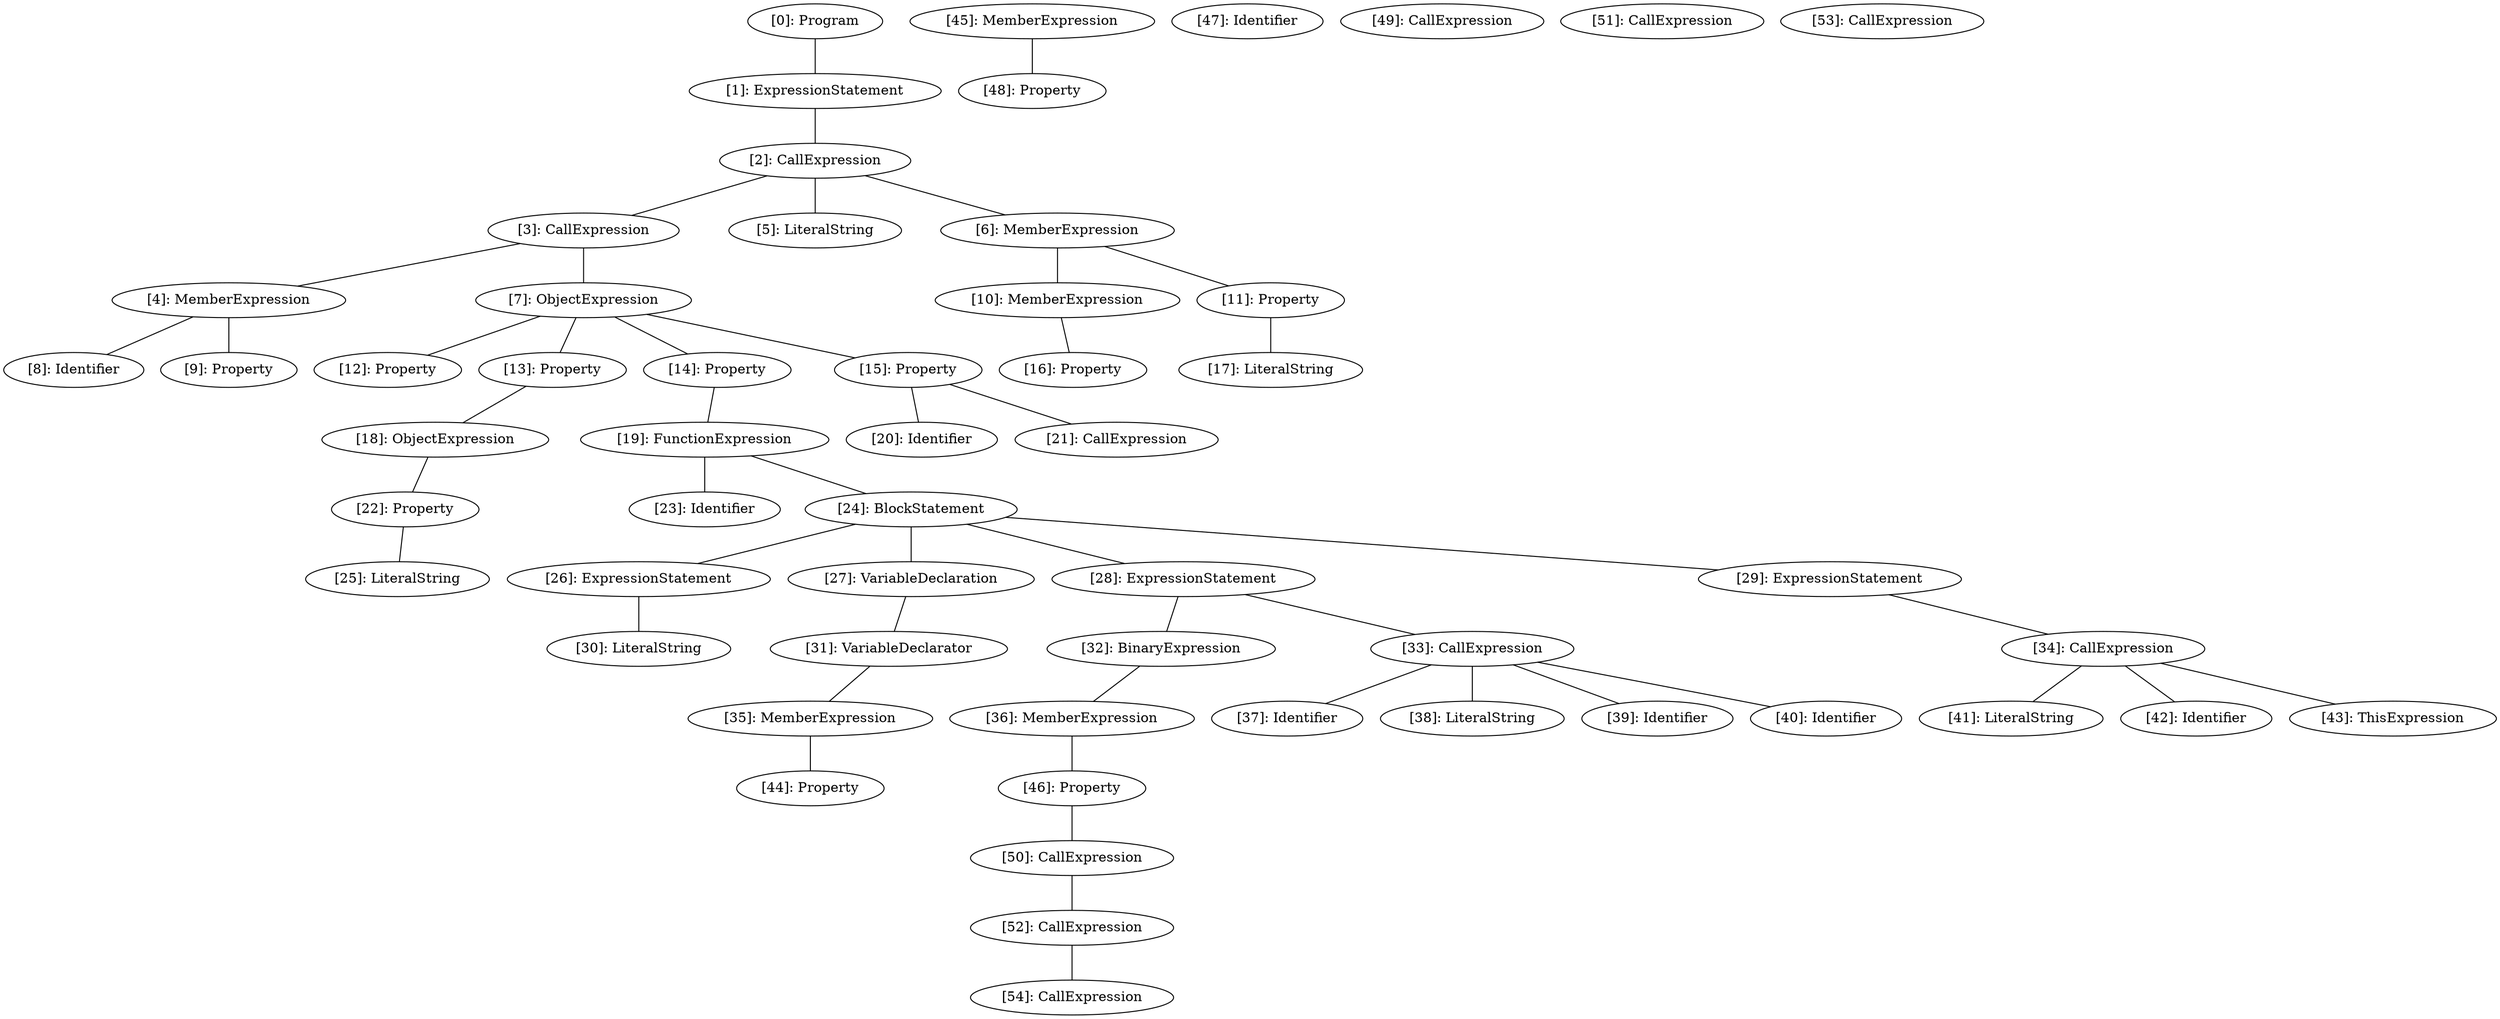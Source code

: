 // Result
graph {
	0 [label="[0]: Program"]
	1 [label="[1]: ExpressionStatement"]
	2 [label="[2]: CallExpression"]
	3 [label="[3]: CallExpression"]
	4 [label="[4]: MemberExpression"]
	5 [label="[5]: LiteralString"]
	6 [label="[6]: MemberExpression"]
	7 [label="[7]: ObjectExpression"]
	8 [label="[8]: Identifier"]
	9 [label="[9]: Property"]
	10 [label="[10]: MemberExpression"]
	11 [label="[11]: Property"]
	12 [label="[12]: Property"]
	13 [label="[13]: Property"]
	14 [label="[14]: Property"]
	15 [label="[15]: Property"]
	16 [label="[16]: Property"]
	17 [label="[17]: LiteralString"]
	18 [label="[18]: ObjectExpression"]
	19 [label="[19]: FunctionExpression"]
	20 [label="[20]: Identifier"]
	21 [label="[21]: CallExpression"]
	22 [label="[22]: Property"]
	23 [label="[23]: Identifier"]
	24 [label="[24]: BlockStatement"]
	25 [label="[25]: LiteralString"]
	26 [label="[26]: ExpressionStatement"]
	27 [label="[27]: VariableDeclaration"]
	28 [label="[28]: ExpressionStatement"]
	29 [label="[29]: ExpressionStatement"]
	30 [label="[30]: LiteralString"]
	31 [label="[31]: VariableDeclarator"]
	32 [label="[32]: BinaryExpression"]
	33 [label="[33]: CallExpression"]
	34 [label="[34]: CallExpression"]
	35 [label="[35]: MemberExpression"]
	36 [label="[36]: MemberExpression"]
	37 [label="[37]: Identifier"]
	38 [label="[38]: LiteralString"]
	39 [label="[39]: Identifier"]
	40 [label="[40]: Identifier"]
	41 [label="[41]: LiteralString"]
	42 [label="[42]: Identifier"]
	43 [label="[43]: ThisExpression"]
	44 [label="[44]: Property"]
	45 [label="[45]: MemberExpression"]
	46 [label="[46]: Property"]
	47 [label="[47]: Identifier"]
	48 [label="[48]: Property"]
	49 [label="[49]: CallExpression"]
	50 [label="[50]: CallExpression"]
	51 [label="[51]: CallExpression"]
	52 [label="[52]: CallExpression"]
	53 [label="[53]: CallExpression"]
	54 [label="[54]: CallExpression"]
	0 -- 1
	1 -- 2
	2 -- 3
	2 -- 5
	2 -- 6
	3 -- 4
	3 -- 7
	4 -- 8
	4 -- 9
	6 -- 10
	6 -- 11
	7 -- 12
	7 -- 13
	7 -- 14
	7 -- 15
	10 -- 16
	11 -- 17
	13 -- 18
	14 -- 19
	15 -- 20
	15 -- 21
	18 -- 22
	19 -- 23
	19 -- 24
	22 -- 25
	24 -- 26
	24 -- 27
	24 -- 28
	24 -- 29
	26 -- 30
	27 -- 31
	28 -- 32
	28 -- 33
	29 -- 34
	31 -- 35
	32 -- 36
	33 -- 37
	33 -- 38
	33 -- 39
	33 -- 40
	34 -- 41
	34 -- 42
	34 -- 43
	35 -- 44
	36 -- 46
	45 -- 48
	46 -- 50
	50 -- 52
	52 -- 54
}
